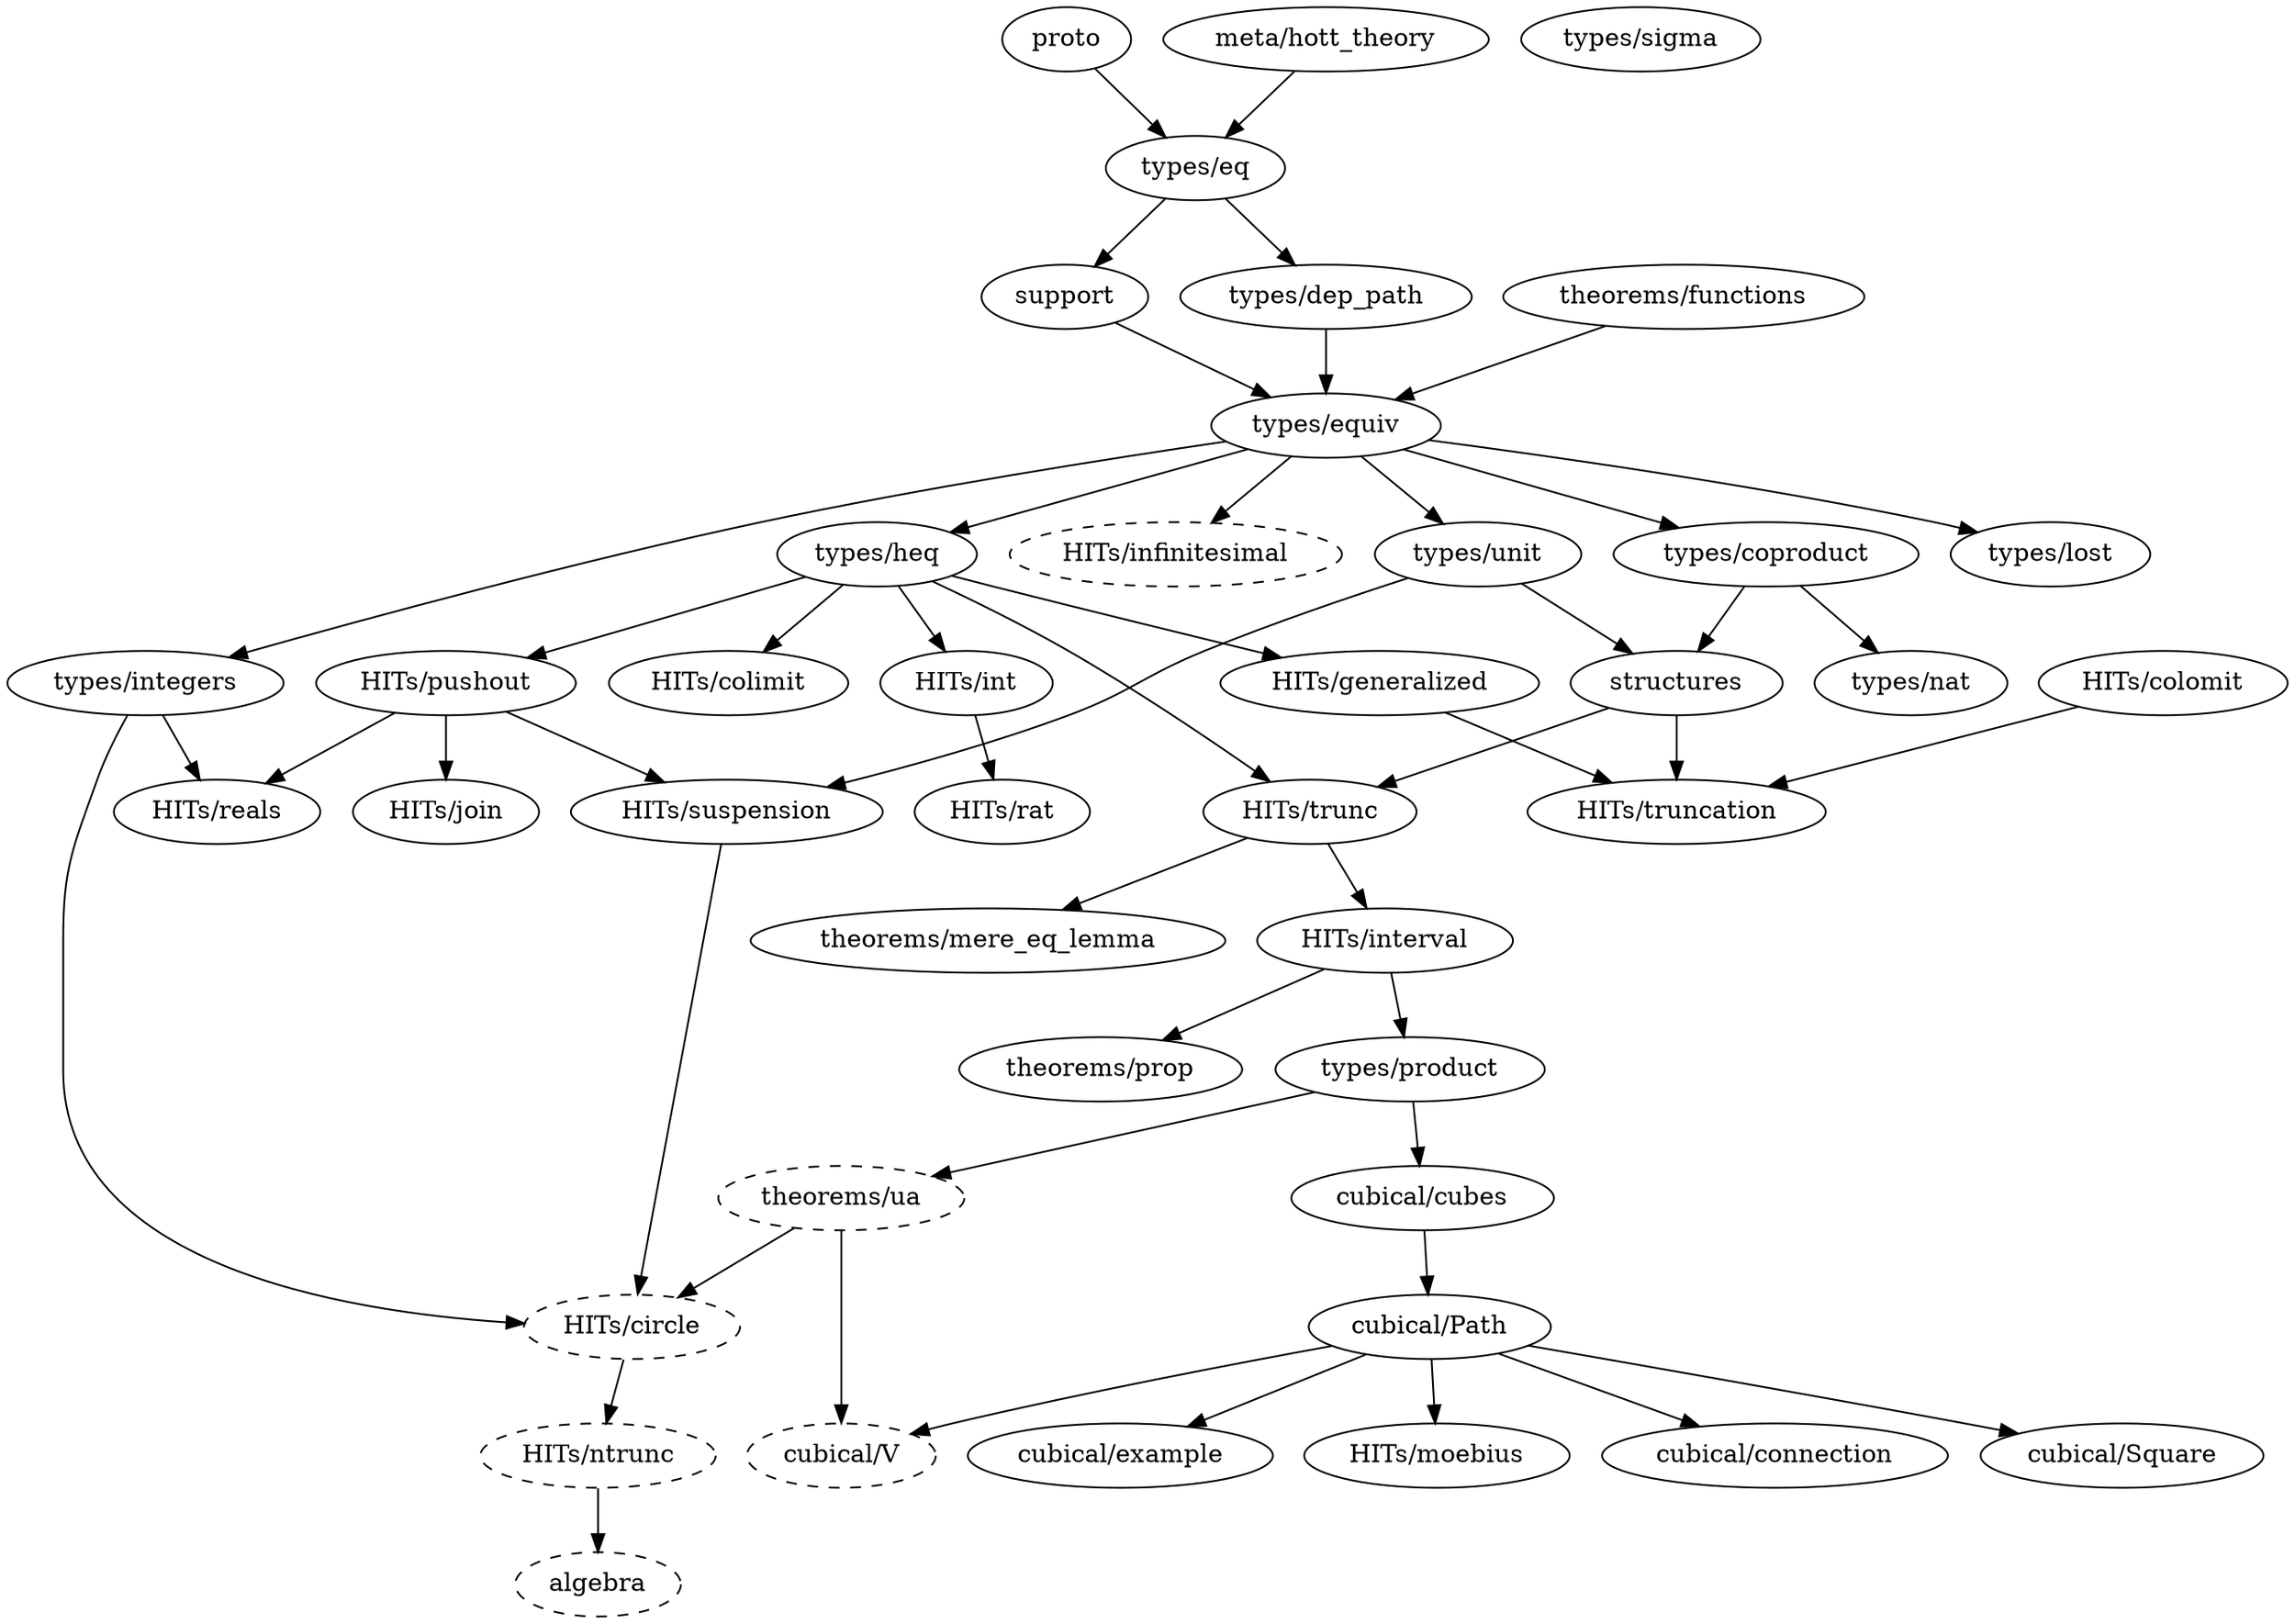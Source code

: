 digraph dependency_map {
  proto -> "types/eq"
  "meta/hott_theory" -> "types/eq"

  algebra [style=dashed]
  "HITs/ntrunc" -> algebra

  "HITs/circle" [style=dashed]
  "types/integers" -> "HITs/circle"
  "HITs/suspension" -> "HITs/circle"
  "theorems/ua" -> "HITs/circle"

  "types/heq" -> "HITs/colimit"

  "types/heq" -> "HITs/generalized"

  "HITs/infinitesimal" [style=dashed]
  "types/equiv" -> "HITs/infinitesimal"

  "types/equiv" -> "types/coproduct"
  "types/eq" -> "types/dep_path"

  "cubical/Path" -> "cubical/connection"
  "types/product" -> "cubical/cubes"
  "cubical/cubes" -> "cubical/Path"
  "cubical/Path" -> "cubical/Square"
  "cubical/Path" -> "cubical/example"

  "cubical/V" [style=dashed]
  "theorems/ua" -> "cubical/V"
  "cubical/Path" -> "cubical/V"

  "types/equiv" -> "types/heq"
  "types/equiv" -> "types/integers"

  "types/dep_path" -> "types/equiv"
  support -> "types/equiv"
  "theorems/functions" -> "types/equiv"

  "types/heq" -> "HITs/int"

  "HITs/trunc" -> "HITs/interval"

  "HITs/pushout" -> "HITs/join"

  "cubical/Path" -> "HITs/moebius"

  "HITs/trunc" -> "theorems/mere_eq_lemma"

  "HITs/ntrunc" [style=dashed]
  "HITs/circle" -> "HITs/ntrunc"

  "HITs/interval" -> "types/product"

  "HITs/interval" -> "theorems/prop"

  "types/heq" -> "HITs/pushout"

  "HITs/int" -> "HITs/rat"

  "HITs/pushout" -> "HITs/reals"
  "types/integers" -> "HITs/reals"

  "types/unit" -> structures
  "types/coproduct" -> structures

  "types/eq" -> support

  "HITs/pushout" -> "HITs/suspension"
  "types/unit" -> "HITs/suspension"

  structures -> "HITs/trunc"
  "types/heq" -> "HITs/trunc"

  structures -> "HITs/truncation"
  "HITs/colomit" -> "HITs/truncation"
  "HITs/generalized" -> "HITs/truncation"

  "theorems/ua" [style=dashed]
  "types/product" -> "theorems/ua"

  "types/equiv" -> "types/unit"

  "types/coproduct" -> "types/nat"

  "types/equiv" -> "types/lost"

  "types/sigma"
}